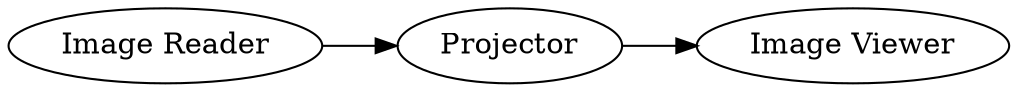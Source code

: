 digraph {
	8 -> 9
	7 -> 8
	7 [label="Image Reader"]
	8 [label=Projector]
	9 [label="Image Viewer"]
	rankdir=LR
}
